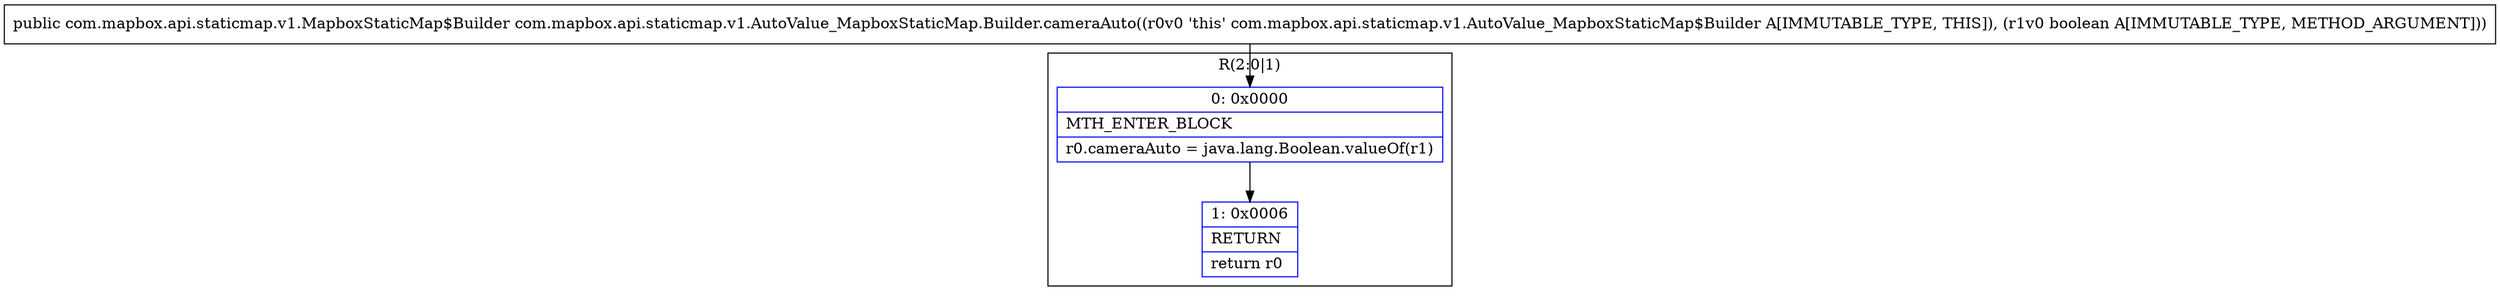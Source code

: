 digraph "CFG forcom.mapbox.api.staticmap.v1.AutoValue_MapboxStaticMap.Builder.cameraAuto(Z)Lcom\/mapbox\/api\/staticmap\/v1\/MapboxStaticMap$Builder;" {
subgraph cluster_Region_27840196 {
label = "R(2:0|1)";
node [shape=record,color=blue];
Node_0 [shape=record,label="{0\:\ 0x0000|MTH_ENTER_BLOCK\l|r0.cameraAuto = java.lang.Boolean.valueOf(r1)\l}"];
Node_1 [shape=record,label="{1\:\ 0x0006|RETURN\l|return r0\l}"];
}
MethodNode[shape=record,label="{public com.mapbox.api.staticmap.v1.MapboxStaticMap$Builder com.mapbox.api.staticmap.v1.AutoValue_MapboxStaticMap.Builder.cameraAuto((r0v0 'this' com.mapbox.api.staticmap.v1.AutoValue_MapboxStaticMap$Builder A[IMMUTABLE_TYPE, THIS]), (r1v0 boolean A[IMMUTABLE_TYPE, METHOD_ARGUMENT])) }"];
MethodNode -> Node_0;
Node_0 -> Node_1;
}

